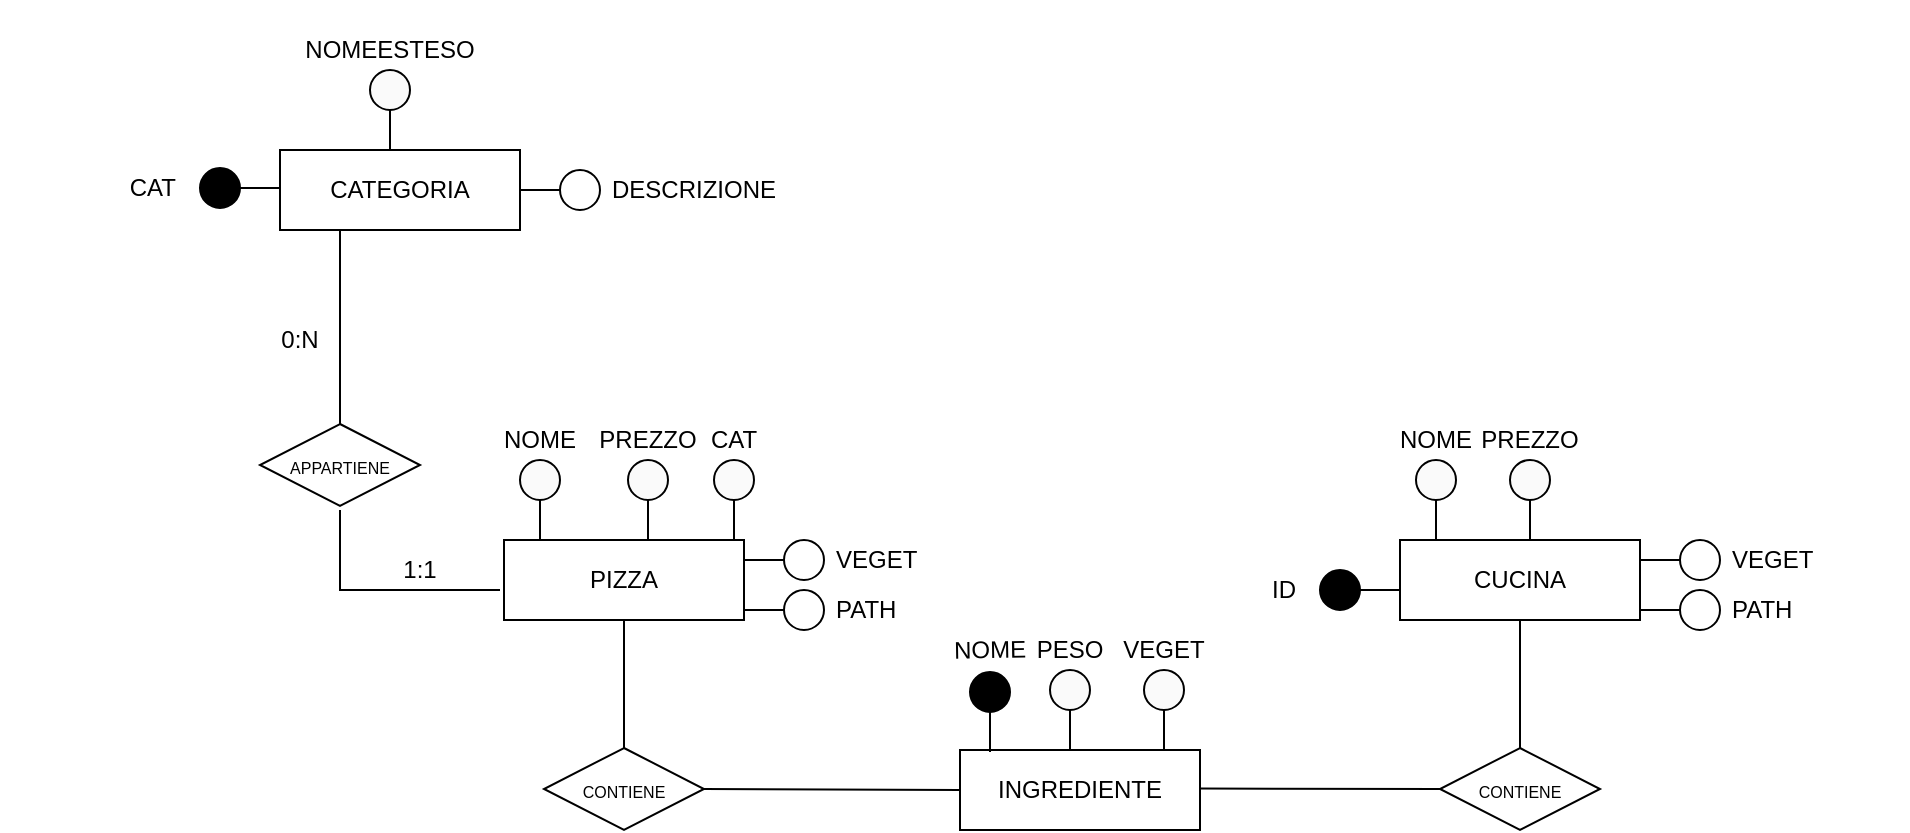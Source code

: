 <mxfile version="26.0.4">
  <diagram name="Page-1" id="a7904f86-f2b4-8e86-fa97-74104820619b">
    <mxGraphModel dx="318" dy="179" grid="1" gridSize="10" guides="1" tooltips="1" connect="1" arrows="1" fold="1" page="1" pageScale="1" pageWidth="1100" pageHeight="850" background="none" math="0" shadow="0">
      <root>
        <mxCell id="0" />
        <mxCell id="1" parent="0" />
        <mxCell id="_Mf7b5W_oBMYDt20IuVR-1" value="CATEGORIA" style="rounded=0;whiteSpace=wrap;html=1;" vertex="1" parent="1">
          <mxGeometry x="210" y="120" width="120" height="40" as="geometry" />
        </mxCell>
        <mxCell id="_Mf7b5W_oBMYDt20IuVR-2" value="" style="group" connectable="0" vertex="1" parent="1">
          <mxGeometry x="70" y="124" width="140" height="30" as="geometry" />
        </mxCell>
        <mxCell id="_Mf7b5W_oBMYDt20IuVR-3" value="" style="group;rotation=-180;" connectable="0" vertex="1" parent="_Mf7b5W_oBMYDt20IuVR-2">
          <mxGeometry x="100" y="5" width="40" height="20" as="geometry" />
        </mxCell>
        <mxCell id="_Mf7b5W_oBMYDt20IuVR-4" value="" style="ellipse;whiteSpace=wrap;html=1;aspect=fixed;fillColor=#000000;rotation=-180;" vertex="1" parent="_Mf7b5W_oBMYDt20IuVR-3">
          <mxGeometry width="20" height="20" as="geometry" />
        </mxCell>
        <mxCell id="_Mf7b5W_oBMYDt20IuVR-5" value="" style="endArrow=none;html=1;rounded=0;entryX=0;entryY=0.5;entryDx=0;entryDy=0;" edge="1" parent="_Mf7b5W_oBMYDt20IuVR-3" target="_Mf7b5W_oBMYDt20IuVR-4">
          <mxGeometry width="50" height="50" relative="1" as="geometry">
            <mxPoint x="40" y="10" as="sourcePoint" />
            <mxPoint x="10" y="35" as="targetPoint" />
          </mxGeometry>
        </mxCell>
        <mxCell id="_Mf7b5W_oBMYDt20IuVR-6" value="CAT" style="text;html=1;align=right;verticalAlign=middle;whiteSpace=wrap;rounded=0;" vertex="1" parent="_Mf7b5W_oBMYDt20IuVR-2">
          <mxGeometry width="90" height="30" as="geometry" />
        </mxCell>
        <mxCell id="_Mf7b5W_oBMYDt20IuVR-7" value="" style="group" connectable="0" vertex="1" parent="1">
          <mxGeometry x="220" y="45" width="90" height="75" as="geometry" />
        </mxCell>
        <mxCell id="_Mf7b5W_oBMYDt20IuVR-8" value="NOMEESTESO" style="text;html=1;align=center;verticalAlign=middle;whiteSpace=wrap;rounded=0;" vertex="1" parent="_Mf7b5W_oBMYDt20IuVR-7">
          <mxGeometry y="15" width="90" height="20" as="geometry" />
        </mxCell>
        <mxCell id="_Mf7b5W_oBMYDt20IuVR-9" value="" style="group;rotation=90;" connectable="0" vertex="1" parent="_Mf7b5W_oBMYDt20IuVR-7">
          <mxGeometry x="25" y="45" width="40" height="20" as="geometry" />
        </mxCell>
        <mxCell id="_Mf7b5W_oBMYDt20IuVR-10" value="" style="ellipse;whiteSpace=wrap;html=1;aspect=fixed;fillColor=#FAFAFA;rotation=-90;labelBackgroundColor=default;" vertex="1" parent="_Mf7b5W_oBMYDt20IuVR-9">
          <mxGeometry x="10" y="-10" width="20" height="20" as="geometry" />
        </mxCell>
        <mxCell id="_Mf7b5W_oBMYDt20IuVR-11" value="" style="endArrow=none;html=1;rounded=0;entryX=0;entryY=0.5;entryDx=0;entryDy=0;" edge="1" parent="_Mf7b5W_oBMYDt20IuVR-9" target="_Mf7b5W_oBMYDt20IuVR-10">
          <mxGeometry width="50" height="50" relative="1" as="geometry">
            <mxPoint x="20" y="30" as="sourcePoint" />
            <mxPoint x="-5" as="targetPoint" />
          </mxGeometry>
        </mxCell>
        <mxCell id="_Mf7b5W_oBMYDt20IuVR-17" value="" style="group" connectable="0" vertex="1" parent="1">
          <mxGeometry x="330" y="125" width="134" height="30" as="geometry" />
        </mxCell>
        <mxCell id="_Mf7b5W_oBMYDt20IuVR-18" value="DESCRIZIONE" style="text;html=1;align=left;verticalAlign=middle;whiteSpace=wrap;rounded=0;container=0;" vertex="1" parent="_Mf7b5W_oBMYDt20IuVR-17">
          <mxGeometry x="44" width="90" height="30" as="geometry" />
        </mxCell>
        <mxCell id="_Mf7b5W_oBMYDt20IuVR-19" value="" style="ellipse;whiteSpace=wrap;html=1;aspect=fixed;container=0;" vertex="1" parent="_Mf7b5W_oBMYDt20IuVR-17">
          <mxGeometry x="20" y="5" width="20" height="20" as="geometry" />
        </mxCell>
        <mxCell id="_Mf7b5W_oBMYDt20IuVR-20" value="" style="endArrow=none;html=1;rounded=0;entryX=0;entryY=0.5;entryDx=0;entryDy=0;" edge="1" parent="_Mf7b5W_oBMYDt20IuVR-17" target="_Mf7b5W_oBMYDt20IuVR-19">
          <mxGeometry width="50" height="50" relative="1" as="geometry">
            <mxPoint y="15" as="sourcePoint" />
            <mxPoint x="30" y="-10" as="targetPoint" />
          </mxGeometry>
        </mxCell>
        <mxCell id="_Mf7b5W_oBMYDt20IuVR-21" value="CUCINA" style="rounded=0;whiteSpace=wrap;html=1;" vertex="1" parent="1">
          <mxGeometry x="770" y="315" width="120" height="40" as="geometry" />
        </mxCell>
        <mxCell id="_Mf7b5W_oBMYDt20IuVR-23" value="" style="group" connectable="0" vertex="1" parent="1">
          <mxGeometry x="630" y="325" width="140" height="30" as="geometry" />
        </mxCell>
        <mxCell id="_Mf7b5W_oBMYDt20IuVR-24" value="" style="group;rotation=-180;" connectable="0" vertex="1" parent="_Mf7b5W_oBMYDt20IuVR-23">
          <mxGeometry x="100" y="5" width="40" height="20" as="geometry" />
        </mxCell>
        <mxCell id="_Mf7b5W_oBMYDt20IuVR-25" value="" style="ellipse;whiteSpace=wrap;html=1;aspect=fixed;fillColor=#000000;rotation=-180;" vertex="1" parent="_Mf7b5W_oBMYDt20IuVR-24">
          <mxGeometry width="20" height="20" as="geometry" />
        </mxCell>
        <mxCell id="_Mf7b5W_oBMYDt20IuVR-26" value="" style="endArrow=none;html=1;rounded=0;entryX=0;entryY=0.5;entryDx=0;entryDy=0;" edge="1" parent="_Mf7b5W_oBMYDt20IuVR-24" target="_Mf7b5W_oBMYDt20IuVR-25">
          <mxGeometry width="50" height="50" relative="1" as="geometry">
            <mxPoint x="40" y="10" as="sourcePoint" />
            <mxPoint x="10" y="35" as="targetPoint" />
          </mxGeometry>
        </mxCell>
        <mxCell id="_Mf7b5W_oBMYDt20IuVR-27" value="ID" style="text;html=1;align=right;verticalAlign=middle;whiteSpace=wrap;rounded=0;" vertex="1" parent="_Mf7b5W_oBMYDt20IuVR-23">
          <mxGeometry width="90" height="30" as="geometry" />
        </mxCell>
        <mxCell id="_Mf7b5W_oBMYDt20IuVR-29" value="" style="group" connectable="0" vertex="1" parent="1">
          <mxGeometry x="743" y="240" width="137" height="75" as="geometry" />
        </mxCell>
        <mxCell id="_Mf7b5W_oBMYDt20IuVR-30" value="NOME" style="text;html=1;align=center;verticalAlign=middle;whiteSpace=wrap;rounded=0;" vertex="1" parent="_Mf7b5W_oBMYDt20IuVR-29">
          <mxGeometry y="15" width="90" height="20" as="geometry" />
        </mxCell>
        <mxCell id="_Mf7b5W_oBMYDt20IuVR-31" value="" style="group;rotation=90;" connectable="0" vertex="1" parent="_Mf7b5W_oBMYDt20IuVR-29">
          <mxGeometry x="25" y="45" width="40" height="20" as="geometry" />
        </mxCell>
        <mxCell id="_Mf7b5W_oBMYDt20IuVR-32" value="" style="ellipse;whiteSpace=wrap;html=1;aspect=fixed;fillColor=#FAFAFA;rotation=-90;labelBackgroundColor=default;" vertex="1" parent="_Mf7b5W_oBMYDt20IuVR-31">
          <mxGeometry x="10" y="-10" width="20" height="20" as="geometry" />
        </mxCell>
        <mxCell id="_Mf7b5W_oBMYDt20IuVR-33" value="" style="endArrow=none;html=1;rounded=0;entryX=0;entryY=0.5;entryDx=0;entryDy=0;" edge="1" parent="_Mf7b5W_oBMYDt20IuVR-31" target="_Mf7b5W_oBMYDt20IuVR-32">
          <mxGeometry width="50" height="50" relative="1" as="geometry">
            <mxPoint x="20" y="30" as="sourcePoint" />
            <mxPoint x="-5" as="targetPoint" />
          </mxGeometry>
        </mxCell>
        <mxCell id="_Mf7b5W_oBMYDt20IuVR-34" value="" style="group" connectable="0" vertex="1" parent="_Mf7b5W_oBMYDt20IuVR-29">
          <mxGeometry x="47" width="90" height="75" as="geometry" />
        </mxCell>
        <mxCell id="_Mf7b5W_oBMYDt20IuVR-35" value="PREZZO" style="text;html=1;align=center;verticalAlign=middle;whiteSpace=wrap;rounded=0;" vertex="1" parent="_Mf7b5W_oBMYDt20IuVR-34">
          <mxGeometry y="15" width="90" height="20" as="geometry" />
        </mxCell>
        <mxCell id="_Mf7b5W_oBMYDt20IuVR-36" value="" style="group;rotation=90;" connectable="0" vertex="1" parent="_Mf7b5W_oBMYDt20IuVR-34">
          <mxGeometry x="25" y="45" width="40" height="20" as="geometry" />
        </mxCell>
        <mxCell id="_Mf7b5W_oBMYDt20IuVR-37" value="" style="ellipse;whiteSpace=wrap;html=1;aspect=fixed;fillColor=#FAFAFA;rotation=-90;labelBackgroundColor=default;" vertex="1" parent="_Mf7b5W_oBMYDt20IuVR-36">
          <mxGeometry x="10" y="-10" width="20" height="20" as="geometry" />
        </mxCell>
        <mxCell id="_Mf7b5W_oBMYDt20IuVR-38" value="" style="endArrow=none;html=1;rounded=0;entryX=0;entryY=0.5;entryDx=0;entryDy=0;" edge="1" parent="_Mf7b5W_oBMYDt20IuVR-36" target="_Mf7b5W_oBMYDt20IuVR-37">
          <mxGeometry width="50" height="50" relative="1" as="geometry">
            <mxPoint x="20" y="30" as="sourcePoint" />
            <mxPoint x="-5" as="targetPoint" />
          </mxGeometry>
        </mxCell>
        <mxCell id="_Mf7b5W_oBMYDt20IuVR-39" value="" style="group" connectable="0" vertex="1" parent="1">
          <mxGeometry x="890" y="310" width="134" height="55" as="geometry" />
        </mxCell>
        <mxCell id="_Mf7b5W_oBMYDt20IuVR-40" value="VEGET" style="text;html=1;align=left;verticalAlign=middle;whiteSpace=wrap;rounded=0;container=0;" vertex="1" parent="_Mf7b5W_oBMYDt20IuVR-39">
          <mxGeometry x="44" width="90" height="30" as="geometry" />
        </mxCell>
        <mxCell id="_Mf7b5W_oBMYDt20IuVR-41" value="" style="ellipse;whiteSpace=wrap;html=1;aspect=fixed;container=0;" vertex="1" parent="_Mf7b5W_oBMYDt20IuVR-39">
          <mxGeometry x="20" y="5" width="20" height="20" as="geometry" />
        </mxCell>
        <mxCell id="_Mf7b5W_oBMYDt20IuVR-42" value="" style="endArrow=none;html=1;rounded=0;entryX=0;entryY=0.5;entryDx=0;entryDy=0;" edge="1" parent="_Mf7b5W_oBMYDt20IuVR-39" target="_Mf7b5W_oBMYDt20IuVR-41">
          <mxGeometry width="50" height="50" relative="1" as="geometry">
            <mxPoint y="15" as="sourcePoint" />
            <mxPoint x="30" y="-10" as="targetPoint" />
          </mxGeometry>
        </mxCell>
        <mxCell id="_Mf7b5W_oBMYDt20IuVR-43" value="" style="group" connectable="0" vertex="1" parent="_Mf7b5W_oBMYDt20IuVR-39">
          <mxGeometry y="25" width="134" height="30" as="geometry" />
        </mxCell>
        <mxCell id="_Mf7b5W_oBMYDt20IuVR-44" value="PATH" style="text;html=1;align=left;verticalAlign=middle;whiteSpace=wrap;rounded=0;container=0;" vertex="1" parent="_Mf7b5W_oBMYDt20IuVR-43">
          <mxGeometry x="44" width="90" height="30" as="geometry" />
        </mxCell>
        <mxCell id="_Mf7b5W_oBMYDt20IuVR-45" value="" style="ellipse;whiteSpace=wrap;html=1;aspect=fixed;container=0;" vertex="1" parent="_Mf7b5W_oBMYDt20IuVR-43">
          <mxGeometry x="20" y="5" width="20" height="20" as="geometry" />
        </mxCell>
        <mxCell id="_Mf7b5W_oBMYDt20IuVR-46" value="" style="endArrow=none;html=1;rounded=0;entryX=0;entryY=0.5;entryDx=0;entryDy=0;" edge="1" parent="_Mf7b5W_oBMYDt20IuVR-43" target="_Mf7b5W_oBMYDt20IuVR-45">
          <mxGeometry width="50" height="50" relative="1" as="geometry">
            <mxPoint y="15" as="sourcePoint" />
            <mxPoint x="30" y="-10" as="targetPoint" />
          </mxGeometry>
        </mxCell>
        <mxCell id="_Mf7b5W_oBMYDt20IuVR-47" value="PIZZA" style="rounded=0;whiteSpace=wrap;html=1;" vertex="1" parent="1">
          <mxGeometry x="322" y="315" width="120" height="40" as="geometry" />
        </mxCell>
        <mxCell id="_Mf7b5W_oBMYDt20IuVR-51" value="" style="group" connectable="0" vertex="1" parent="1">
          <mxGeometry x="240" y="240" width="137" height="75" as="geometry" />
        </mxCell>
        <mxCell id="_Mf7b5W_oBMYDt20IuVR-52" value="NOME" style="text;html=1;align=center;verticalAlign=middle;whiteSpace=wrap;rounded=0;" vertex="1" parent="_Mf7b5W_oBMYDt20IuVR-51">
          <mxGeometry x="55" y="15" width="90" height="20" as="geometry" />
        </mxCell>
        <mxCell id="_Mf7b5W_oBMYDt20IuVR-53" value="" style="group;rotation=90;" connectable="0" vertex="1" parent="_Mf7b5W_oBMYDt20IuVR-51">
          <mxGeometry x="80" y="45" width="40" height="20" as="geometry" />
        </mxCell>
        <mxCell id="_Mf7b5W_oBMYDt20IuVR-54" value="" style="ellipse;whiteSpace=wrap;html=1;aspect=fixed;fillColor=#FAFAFA;rotation=-90;labelBackgroundColor=default;" vertex="1" parent="_Mf7b5W_oBMYDt20IuVR-53">
          <mxGeometry x="10" y="-10" width="20" height="20" as="geometry" />
        </mxCell>
        <mxCell id="_Mf7b5W_oBMYDt20IuVR-55" value="" style="endArrow=none;html=1;rounded=0;entryX=0;entryY=0.5;entryDx=0;entryDy=0;" edge="1" parent="_Mf7b5W_oBMYDt20IuVR-53" target="_Mf7b5W_oBMYDt20IuVR-54">
          <mxGeometry width="50" height="50" relative="1" as="geometry">
            <mxPoint x="20" y="30" as="sourcePoint" />
            <mxPoint x="-5" as="targetPoint" />
          </mxGeometry>
        </mxCell>
        <mxCell id="_Mf7b5W_oBMYDt20IuVR-56" value="" style="group" connectable="0" vertex="1" parent="_Mf7b5W_oBMYDt20IuVR-51">
          <mxGeometry x="109" width="90" height="75" as="geometry" />
        </mxCell>
        <mxCell id="_Mf7b5W_oBMYDt20IuVR-57" value="PREZZO" style="text;html=1;align=center;verticalAlign=middle;whiteSpace=wrap;rounded=0;" vertex="1" parent="_Mf7b5W_oBMYDt20IuVR-56">
          <mxGeometry y="15" width="90" height="20" as="geometry" />
        </mxCell>
        <mxCell id="_Mf7b5W_oBMYDt20IuVR-58" value="" style="group;rotation=90;" connectable="0" vertex="1" parent="_Mf7b5W_oBMYDt20IuVR-56">
          <mxGeometry x="25" y="45" width="40" height="20" as="geometry" />
        </mxCell>
        <mxCell id="_Mf7b5W_oBMYDt20IuVR-59" value="" style="ellipse;whiteSpace=wrap;html=1;aspect=fixed;fillColor=#FAFAFA;rotation=-90;labelBackgroundColor=default;" vertex="1" parent="_Mf7b5W_oBMYDt20IuVR-58">
          <mxGeometry x="10" y="-10" width="20" height="20" as="geometry" />
        </mxCell>
        <mxCell id="_Mf7b5W_oBMYDt20IuVR-60" value="" style="endArrow=none;html=1;rounded=0;entryX=0;entryY=0.5;entryDx=0;entryDy=0;" edge="1" parent="_Mf7b5W_oBMYDt20IuVR-58" target="_Mf7b5W_oBMYDt20IuVR-59">
          <mxGeometry width="50" height="50" relative="1" as="geometry">
            <mxPoint x="20" y="30" as="sourcePoint" />
            <mxPoint x="-5" as="targetPoint" />
          </mxGeometry>
        </mxCell>
        <mxCell id="_Mf7b5W_oBMYDt20IuVR-92" value="&lt;font style=&quot;font-size: 8px;&quot;&gt;APPARTIENE&lt;/font&gt;" style="rhombus;whiteSpace=wrap;html=1;" vertex="1" parent="_Mf7b5W_oBMYDt20IuVR-51">
          <mxGeometry x="-40" y="17" width="80" height="41" as="geometry" />
        </mxCell>
        <mxCell id="_Mf7b5W_oBMYDt20IuVR-65" value="CAT" style="text;html=1;align=center;verticalAlign=middle;whiteSpace=wrap;rounded=0;" vertex="1" parent="1">
          <mxGeometry x="392" y="252" width="90" height="25" as="geometry" />
        </mxCell>
        <mxCell id="_Mf7b5W_oBMYDt20IuVR-66" value="" style="group;rotation=90;" connectable="0" vertex="1" parent="1">
          <mxGeometry x="417" y="285" width="40" height="20" as="geometry" />
        </mxCell>
        <mxCell id="_Mf7b5W_oBMYDt20IuVR-67" value="" style="ellipse;whiteSpace=wrap;html=1;aspect=fixed;fillColor=#FAFAFA;rotation=-90;labelBackgroundColor=default;" vertex="1" parent="_Mf7b5W_oBMYDt20IuVR-66">
          <mxGeometry x="10" y="-10" width="20" height="20" as="geometry" />
        </mxCell>
        <mxCell id="_Mf7b5W_oBMYDt20IuVR-68" value="" style="endArrow=none;html=1;rounded=0;entryX=0;entryY=0.5;entryDx=0;entryDy=0;" edge="1" parent="_Mf7b5W_oBMYDt20IuVR-66" target="_Mf7b5W_oBMYDt20IuVR-67">
          <mxGeometry width="50" height="50" relative="1" as="geometry">
            <mxPoint x="20" y="30" as="sourcePoint" />
            <mxPoint x="-5" as="targetPoint" />
          </mxGeometry>
        </mxCell>
        <mxCell id="_Mf7b5W_oBMYDt20IuVR-82" value="" style="group" connectable="0" vertex="1" parent="1">
          <mxGeometry x="442" y="310" width="134" height="55" as="geometry" />
        </mxCell>
        <mxCell id="_Mf7b5W_oBMYDt20IuVR-83" value="VEGET" style="text;html=1;align=left;verticalAlign=middle;whiteSpace=wrap;rounded=0;container=0;" vertex="1" parent="_Mf7b5W_oBMYDt20IuVR-82">
          <mxGeometry x="44" width="90" height="30" as="geometry" />
        </mxCell>
        <mxCell id="_Mf7b5W_oBMYDt20IuVR-84" value="" style="ellipse;whiteSpace=wrap;html=1;aspect=fixed;container=0;" vertex="1" parent="_Mf7b5W_oBMYDt20IuVR-82">
          <mxGeometry x="20" y="5" width="20" height="20" as="geometry" />
        </mxCell>
        <mxCell id="_Mf7b5W_oBMYDt20IuVR-85" value="" style="endArrow=none;html=1;rounded=0;entryX=0;entryY=0.5;entryDx=0;entryDy=0;" edge="1" parent="_Mf7b5W_oBMYDt20IuVR-82" target="_Mf7b5W_oBMYDt20IuVR-84">
          <mxGeometry width="50" height="50" relative="1" as="geometry">
            <mxPoint y="15" as="sourcePoint" />
            <mxPoint x="30" y="-10" as="targetPoint" />
          </mxGeometry>
        </mxCell>
        <mxCell id="_Mf7b5W_oBMYDt20IuVR-86" value="" style="group" connectable="0" vertex="1" parent="_Mf7b5W_oBMYDt20IuVR-82">
          <mxGeometry y="25" width="134" height="30" as="geometry" />
        </mxCell>
        <mxCell id="_Mf7b5W_oBMYDt20IuVR-87" value="PATH" style="text;html=1;align=left;verticalAlign=middle;whiteSpace=wrap;rounded=0;container=0;" vertex="1" parent="_Mf7b5W_oBMYDt20IuVR-86">
          <mxGeometry x="44" width="90" height="30" as="geometry" />
        </mxCell>
        <mxCell id="_Mf7b5W_oBMYDt20IuVR-88" value="" style="ellipse;whiteSpace=wrap;html=1;aspect=fixed;container=0;" vertex="1" parent="_Mf7b5W_oBMYDt20IuVR-86">
          <mxGeometry x="20" y="5" width="20" height="20" as="geometry" />
        </mxCell>
        <mxCell id="_Mf7b5W_oBMYDt20IuVR-89" value="" style="endArrow=none;html=1;rounded=0;entryX=0;entryY=0.5;entryDx=0;entryDy=0;" edge="1" parent="_Mf7b5W_oBMYDt20IuVR-86" target="_Mf7b5W_oBMYDt20IuVR-88">
          <mxGeometry width="50" height="50" relative="1" as="geometry">
            <mxPoint y="15" as="sourcePoint" />
            <mxPoint x="30" y="-10" as="targetPoint" />
          </mxGeometry>
        </mxCell>
        <mxCell id="_Mf7b5W_oBMYDt20IuVR-91" value="" style="endArrow=none;html=1;rounded=0;entryX=0.25;entryY=1;entryDx=0;entryDy=0;exitX=0.5;exitY=0;exitDx=0;exitDy=0;" edge="1" parent="1" source="_Mf7b5W_oBMYDt20IuVR-92" target="_Mf7b5W_oBMYDt20IuVR-1">
          <mxGeometry width="50" height="50" relative="1" as="geometry">
            <mxPoint x="240" y="250" as="sourcePoint" />
            <mxPoint x="70" y="280" as="targetPoint" />
          </mxGeometry>
        </mxCell>
        <mxCell id="_Mf7b5W_oBMYDt20IuVR-93" value="" style="endArrow=none;html=1;rounded=0;entryX=0.25;entryY=1;entryDx=0;entryDy=0;" edge="1" parent="1">
          <mxGeometry width="50" height="50" relative="1" as="geometry">
            <mxPoint x="320" y="340" as="sourcePoint" />
            <mxPoint x="240" y="300" as="targetPoint" />
            <Array as="points">
              <mxPoint x="240" y="340" />
            </Array>
          </mxGeometry>
        </mxCell>
        <mxCell id="_Mf7b5W_oBMYDt20IuVR-94" value="0:N" style="text;strokeColor=none;align=center;fillColor=none;html=1;verticalAlign=middle;whiteSpace=wrap;rounded=0;" vertex="1" parent="1">
          <mxGeometry x="190" y="200" width="60" height="30" as="geometry" />
        </mxCell>
        <mxCell id="_Mf7b5W_oBMYDt20IuVR-95" value="1:1" style="text;strokeColor=none;align=center;fillColor=none;html=1;verticalAlign=middle;whiteSpace=wrap;rounded=0;" vertex="1" parent="1">
          <mxGeometry x="250" y="315" width="60" height="30" as="geometry" />
        </mxCell>
        <mxCell id="_Mf7b5W_oBMYDt20IuVR-96" value="INGREDIENTE" style="rounded=0;whiteSpace=wrap;html=1;" vertex="1" parent="1">
          <mxGeometry x="550" y="420" width="120" height="40" as="geometry" />
        </mxCell>
        <mxCell id="_Mf7b5W_oBMYDt20IuVR-114" value="" style="group" connectable="0" vertex="1" parent="1">
          <mxGeometry x="560" y="345" width="137" height="75" as="geometry" />
        </mxCell>
        <mxCell id="_Mf7b5W_oBMYDt20IuVR-115" value="PESO" style="text;html=1;align=center;verticalAlign=middle;whiteSpace=wrap;rounded=0;" vertex="1" parent="_Mf7b5W_oBMYDt20IuVR-114">
          <mxGeometry y="15" width="90" height="20" as="geometry" />
        </mxCell>
        <mxCell id="_Mf7b5W_oBMYDt20IuVR-116" value="" style="group;rotation=90;" connectable="0" vertex="1" parent="_Mf7b5W_oBMYDt20IuVR-114">
          <mxGeometry x="25" y="45" width="40" height="20" as="geometry" />
        </mxCell>
        <mxCell id="_Mf7b5W_oBMYDt20IuVR-117" value="" style="ellipse;whiteSpace=wrap;html=1;aspect=fixed;fillColor=#FAFAFA;rotation=-90;labelBackgroundColor=default;" vertex="1" parent="_Mf7b5W_oBMYDt20IuVR-116">
          <mxGeometry x="10" y="-10" width="20" height="20" as="geometry" />
        </mxCell>
        <mxCell id="_Mf7b5W_oBMYDt20IuVR-118" value="" style="endArrow=none;html=1;rounded=0;entryX=0;entryY=0.5;entryDx=0;entryDy=0;" edge="1" parent="_Mf7b5W_oBMYDt20IuVR-116" target="_Mf7b5W_oBMYDt20IuVR-117">
          <mxGeometry width="50" height="50" relative="1" as="geometry">
            <mxPoint x="20" y="30" as="sourcePoint" />
            <mxPoint x="-5" as="targetPoint" />
          </mxGeometry>
        </mxCell>
        <mxCell id="_Mf7b5W_oBMYDt20IuVR-119" value="" style="group" connectable="0" vertex="1" parent="_Mf7b5W_oBMYDt20IuVR-114">
          <mxGeometry x="47" width="90" height="75" as="geometry" />
        </mxCell>
        <mxCell id="_Mf7b5W_oBMYDt20IuVR-120" value="VEGET" style="text;html=1;align=center;verticalAlign=middle;whiteSpace=wrap;rounded=0;" vertex="1" parent="_Mf7b5W_oBMYDt20IuVR-119">
          <mxGeometry y="15" width="90" height="20" as="geometry" />
        </mxCell>
        <mxCell id="_Mf7b5W_oBMYDt20IuVR-121" value="" style="group;rotation=90;" connectable="0" vertex="1" parent="_Mf7b5W_oBMYDt20IuVR-119">
          <mxGeometry x="25" y="45" width="40" height="20" as="geometry" />
        </mxCell>
        <mxCell id="_Mf7b5W_oBMYDt20IuVR-122" value="" style="ellipse;whiteSpace=wrap;html=1;aspect=fixed;fillColor=#FAFAFA;rotation=-90;labelBackgroundColor=default;" vertex="1" parent="_Mf7b5W_oBMYDt20IuVR-121">
          <mxGeometry x="10" y="-10" width="20" height="20" as="geometry" />
        </mxCell>
        <mxCell id="_Mf7b5W_oBMYDt20IuVR-123" value="" style="endArrow=none;html=1;rounded=0;entryX=0;entryY=0.5;entryDx=0;entryDy=0;" edge="1" parent="_Mf7b5W_oBMYDt20IuVR-121" target="_Mf7b5W_oBMYDt20IuVR-122">
          <mxGeometry width="50" height="50" relative="1" as="geometry">
            <mxPoint x="20" y="30" as="sourcePoint" />
            <mxPoint x="-5" as="targetPoint" />
          </mxGeometry>
        </mxCell>
        <mxCell id="_Mf7b5W_oBMYDt20IuVR-97" value="" style="group;rotation=-90;" connectable="0" vertex="1" parent="_Mf7b5W_oBMYDt20IuVR-114">
          <mxGeometry x="-62" y="-6" width="134" height="30" as="geometry" />
        </mxCell>
        <mxCell id="_Mf7b5W_oBMYDt20IuVR-98" value="" style="group;rotation=-180;" connectable="0" vertex="1" parent="_Mf7b5W_oBMYDt20IuVR-97">
          <mxGeometry x="40" y="11" width="54" height="71" as="geometry" />
        </mxCell>
        <mxCell id="_Mf7b5W_oBMYDt20IuVR-99" value="" style="group;rotation=-90;" connectable="0" vertex="1" parent="_Mf7b5W_oBMYDt20IuVR-98">
          <mxGeometry x="7" y="41" width="40" height="20" as="geometry" />
        </mxCell>
        <mxCell id="_Mf7b5W_oBMYDt20IuVR-100" value="" style="ellipse;whiteSpace=wrap;html=1;aspect=fixed;rotation=-90;movable=1;resizable=1;rotatable=1;deletable=1;editable=1;locked=0;connectable=1;fillColor=#000000;" vertex="1" parent="_Mf7b5W_oBMYDt20IuVR-99">
          <mxGeometry x="10" y="-10" width="20" height="20" as="geometry" />
        </mxCell>
        <mxCell id="_Mf7b5W_oBMYDt20IuVR-101" value="" style="endArrow=none;html=1;rounded=0;entryX=0;entryY=0.5;entryDx=0;entryDy=0;" edge="1" parent="_Mf7b5W_oBMYDt20IuVR-99" target="_Mf7b5W_oBMYDt20IuVR-100">
          <mxGeometry width="50" height="50" relative="1" as="geometry">
            <mxPoint x="20" y="30" as="sourcePoint" />
            <mxPoint x="-5" as="targetPoint" />
          </mxGeometry>
        </mxCell>
        <mxCell id="_Mf7b5W_oBMYDt20IuVR-102" value="NOME" style="text;html=1;align=center;verticalAlign=middle;whiteSpace=wrap;rounded=0;rotation=-1;movable=1;resizable=1;rotatable=1;deletable=1;editable=1;locked=0;connectable=1;" vertex="1" parent="_Mf7b5W_oBMYDt20IuVR-98">
          <mxGeometry y="5" width="54" height="30" as="geometry" />
        </mxCell>
        <mxCell id="_Mf7b5W_oBMYDt20IuVR-124" value="&lt;font style=&quot;font-size: 8px;&quot;&gt;CONTIENE&lt;/font&gt;" style="rhombus;whiteSpace=wrap;html=1;" vertex="1" parent="1">
          <mxGeometry x="342" y="419" width="80" height="41" as="geometry" />
        </mxCell>
        <mxCell id="_Mf7b5W_oBMYDt20IuVR-126" value="" style="endArrow=none;html=1;rounded=0;exitX=0.5;exitY=0;exitDx=0;exitDy=0;entryX=0.5;entryY=1;entryDx=0;entryDy=0;" edge="1" parent="1" source="_Mf7b5W_oBMYDt20IuVR-124" target="_Mf7b5W_oBMYDt20IuVR-47">
          <mxGeometry width="50" height="50" relative="1" as="geometry">
            <mxPoint x="140" y="480" as="sourcePoint" />
            <mxPoint x="377" y="360" as="targetPoint" />
          </mxGeometry>
        </mxCell>
        <mxCell id="_Mf7b5W_oBMYDt20IuVR-128" value="&lt;font style=&quot;font-size: 8px;&quot;&gt;CONTIENE&lt;/font&gt;" style="rhombus;whiteSpace=wrap;html=1;" vertex="1" parent="1">
          <mxGeometry x="790" y="419" width="80" height="41" as="geometry" />
        </mxCell>
        <mxCell id="_Mf7b5W_oBMYDt20IuVR-129" value="" style="endArrow=none;html=1;rounded=0;exitX=0.5;exitY=0;exitDx=0;exitDy=0;entryX=0.5;entryY=1;entryDx=0;entryDy=0;" edge="1" parent="1" source="_Mf7b5W_oBMYDt20IuVR-128">
          <mxGeometry width="50" height="50" relative="1" as="geometry">
            <mxPoint x="588" y="480" as="sourcePoint" />
            <mxPoint x="830" y="355" as="targetPoint" />
          </mxGeometry>
        </mxCell>
        <mxCell id="_Mf7b5W_oBMYDt20IuVR-130" value="" style="endArrow=none;html=1;rounded=0;entryX=0;entryY=0.5;entryDx=0;entryDy=0;exitX=1;exitY=0.5;exitDx=0;exitDy=0;" edge="1" parent="1" source="_Mf7b5W_oBMYDt20IuVR-124" target="_Mf7b5W_oBMYDt20IuVR-96">
          <mxGeometry width="50" height="50" relative="1" as="geometry">
            <mxPoint x="440" y="580" as="sourcePoint" />
            <mxPoint x="490" y="530" as="targetPoint" />
          </mxGeometry>
        </mxCell>
        <mxCell id="_Mf7b5W_oBMYDt20IuVR-131" value="" style="endArrow=none;html=1;rounded=0;entryX=0;entryY=0.5;entryDx=0;entryDy=0;exitX=1;exitY=0.5;exitDx=0;exitDy=0;" edge="1" parent="1" target="_Mf7b5W_oBMYDt20IuVR-128">
          <mxGeometry width="50" height="50" relative="1" as="geometry">
            <mxPoint x="670" y="439.25" as="sourcePoint" />
            <mxPoint x="798" y="439.25" as="targetPoint" />
          </mxGeometry>
        </mxCell>
      </root>
    </mxGraphModel>
  </diagram>
</mxfile>
